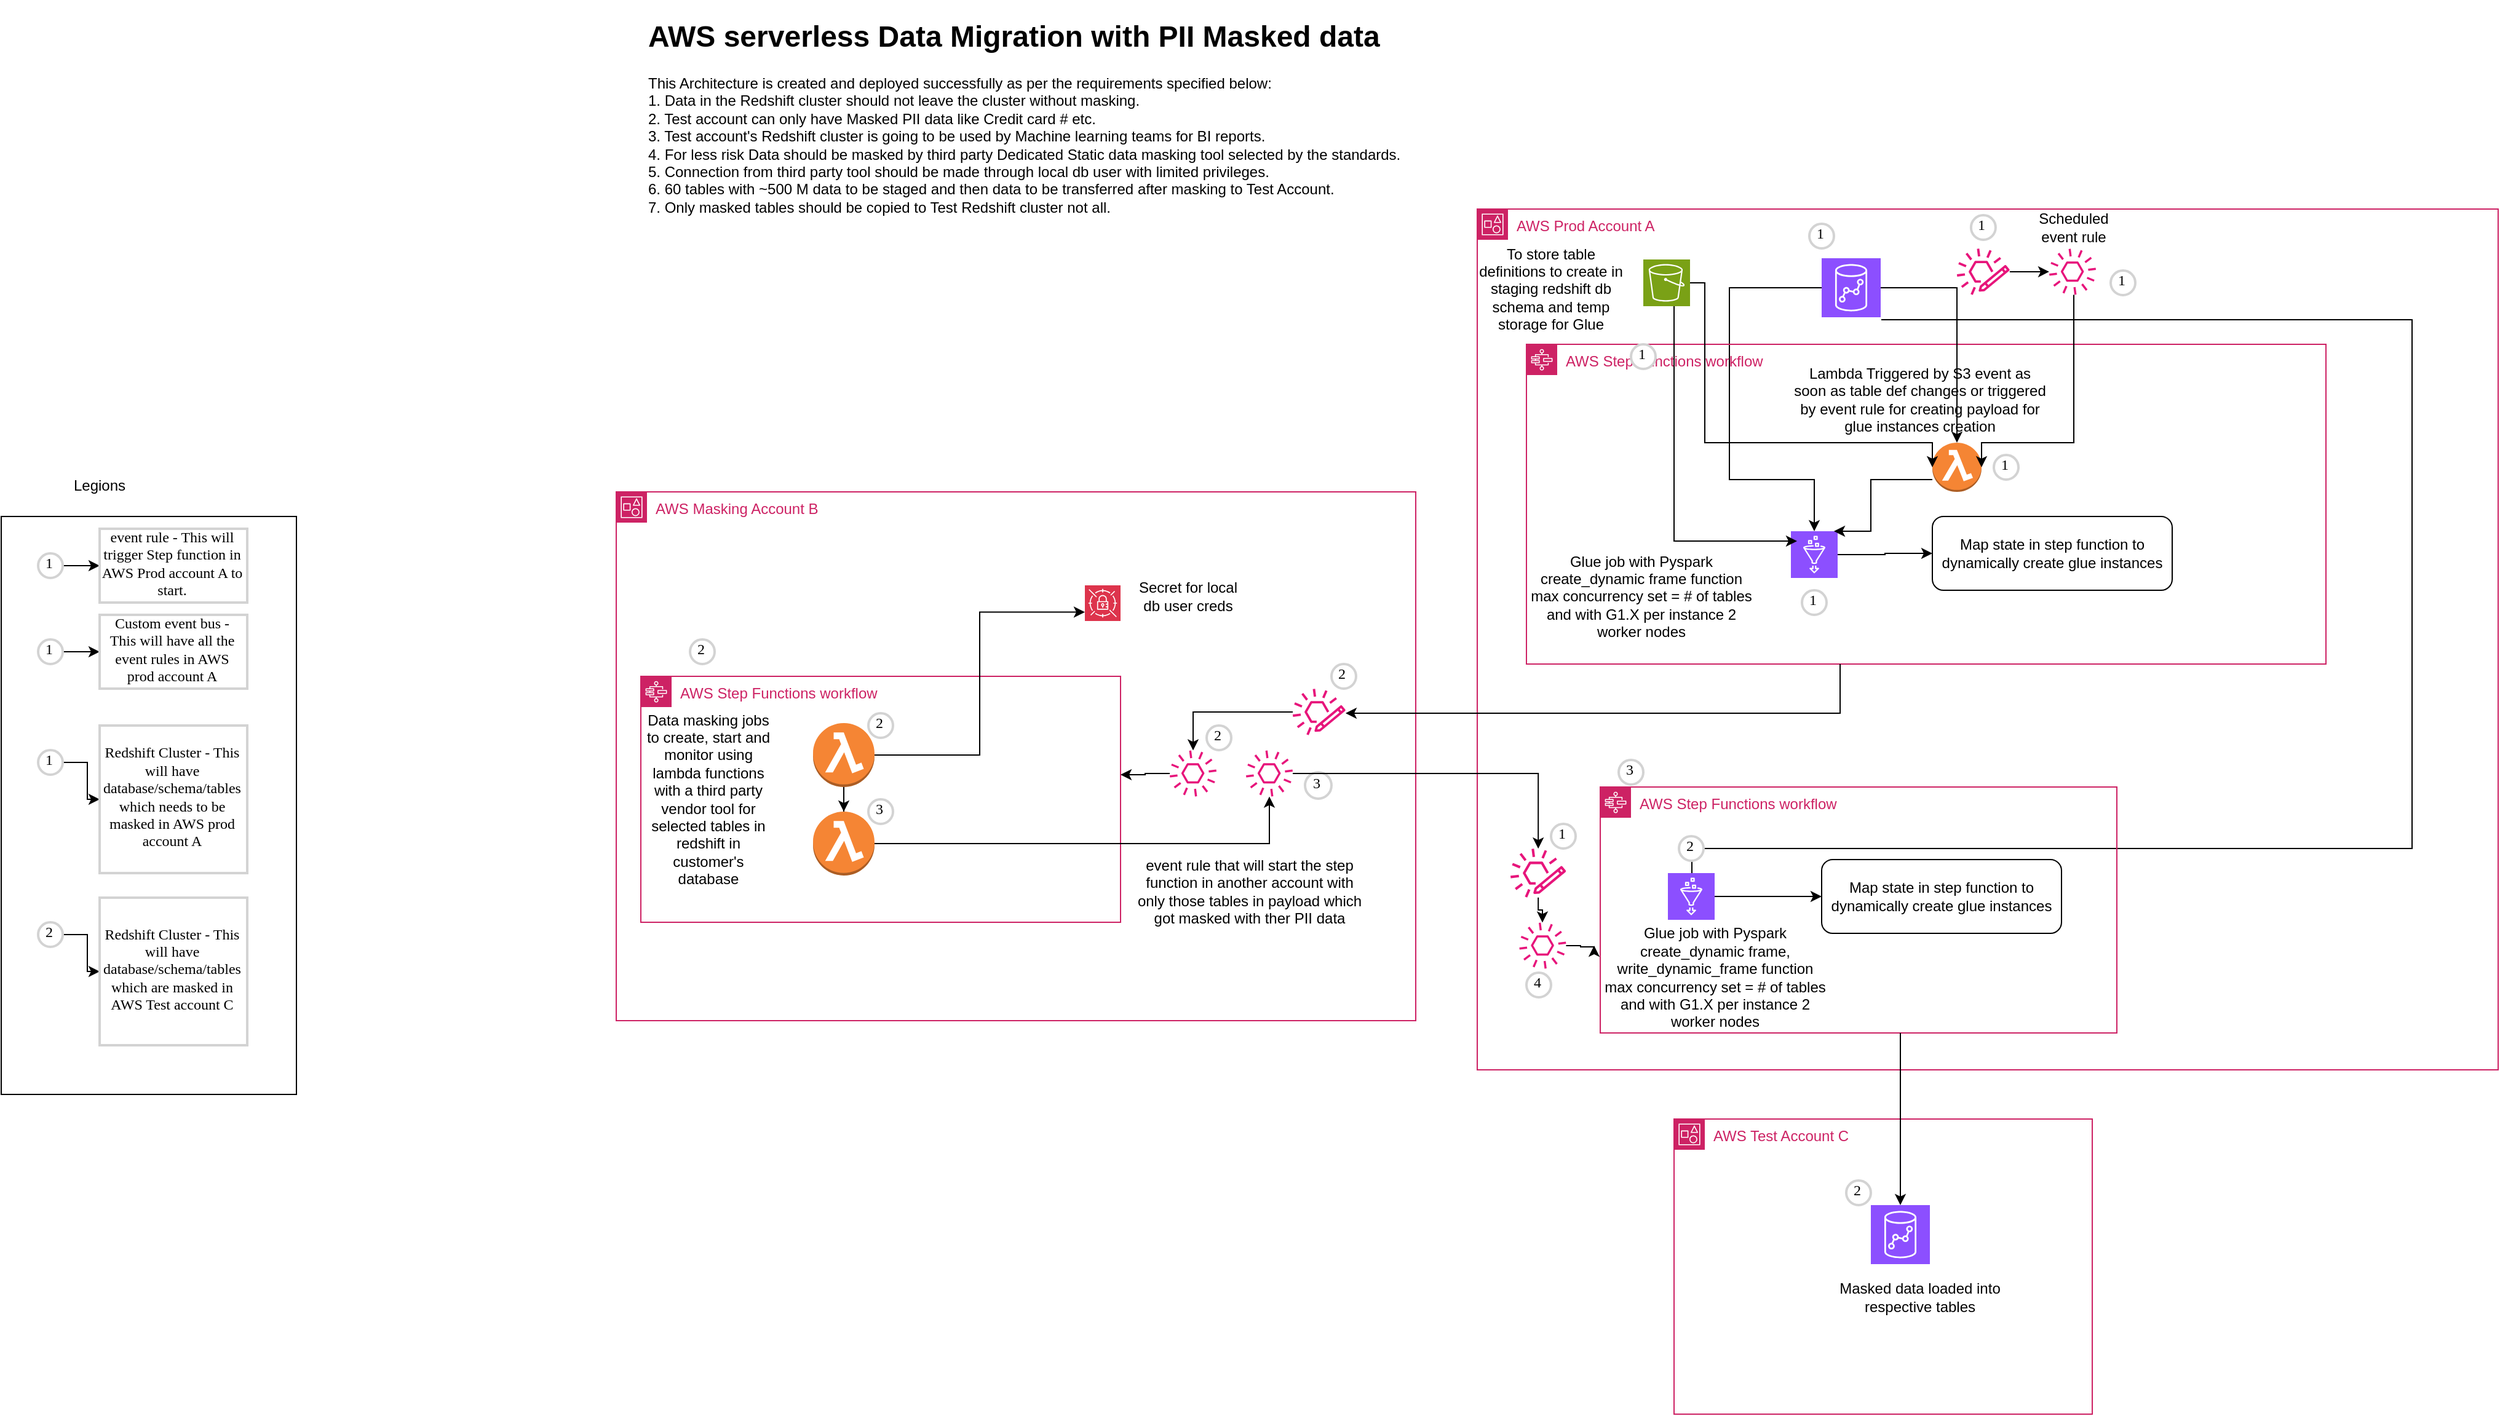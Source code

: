 <mxfile version="22.1.11" type="github">
  <diagram name="Page-1" id="drPBE6jf5KuJ7vDPj_UH">
    <mxGraphModel dx="3725" dy="2408" grid="1" gridSize="10" guides="1" tooltips="1" connect="1" arrows="1" fold="1" page="1" pageScale="1" pageWidth="850" pageHeight="1100" math="0" shadow="0">
      <root>
        <mxCell id="0" />
        <mxCell id="1" parent="0" />
        <mxCell id="bnxsAqVlUkiiz6HuOmoy-1" value="AWS Masking Account B" style="points=[[0,0],[0.25,0],[0.5,0],[0.75,0],[1,0],[1,0.25],[1,0.5],[1,0.75],[1,1],[0.75,1],[0.5,1],[0.25,1],[0,1],[0,0.75],[0,0.5],[0,0.25]];outlineConnect=0;gradientColor=none;html=1;whiteSpace=wrap;fontSize=12;fontStyle=0;container=1;pointerEvents=0;collapsible=0;recursiveResize=0;shape=mxgraph.aws4.group;grIcon=mxgraph.aws4.group_account;strokeColor=#CD2264;fillColor=none;verticalAlign=top;align=left;spacingLeft=30;fontColor=#CD2264;dashed=0;" vertex="1" parent="1">
          <mxGeometry x="-340" y="160" width="650" height="430" as="geometry" />
        </mxCell>
        <mxCell id="bnxsAqVlUkiiz6HuOmoy-35" value="AWS Step Functions workflow" style="points=[[0,0],[0.25,0],[0.5,0],[0.75,0],[1,0],[1,0.25],[1,0.5],[1,0.75],[1,1],[0.75,1],[0.5,1],[0.25,1],[0,1],[0,0.75],[0,0.5],[0,0.25]];outlineConnect=0;gradientColor=none;html=1;whiteSpace=wrap;fontSize=12;fontStyle=0;container=1;pointerEvents=0;collapsible=0;recursiveResize=0;shape=mxgraph.aws4.group;grIcon=mxgraph.aws4.group_aws_step_functions_workflow;strokeColor=#CD2264;fillColor=none;verticalAlign=top;align=left;spacingLeft=30;fontColor=#CD2264;dashed=0;" vertex="1" parent="bnxsAqVlUkiiz6HuOmoy-1">
          <mxGeometry x="20" y="150" width="390" height="200" as="geometry" />
        </mxCell>
        <mxCell id="bnxsAqVlUkiiz6HuOmoy-38" value="" style="edgeStyle=orthogonalEdgeStyle;rounded=0;orthogonalLoop=1;jettySize=auto;html=1;" edge="1" parent="bnxsAqVlUkiiz6HuOmoy-35" source="bnxsAqVlUkiiz6HuOmoy-36" target="bnxsAqVlUkiiz6HuOmoy-37">
          <mxGeometry relative="1" as="geometry" />
        </mxCell>
        <mxCell id="bnxsAqVlUkiiz6HuOmoy-36" value="" style="outlineConnect=0;dashed=0;verticalLabelPosition=bottom;verticalAlign=top;align=center;html=1;shape=mxgraph.aws3.lambda_function;fillColor=#F58534;gradientColor=none;" vertex="1" parent="bnxsAqVlUkiiz6HuOmoy-35">
          <mxGeometry x="140" y="38" width="50" height="52" as="geometry" />
        </mxCell>
        <mxCell id="bnxsAqVlUkiiz6HuOmoy-37" value="" style="outlineConnect=0;dashed=0;verticalLabelPosition=bottom;verticalAlign=top;align=center;html=1;shape=mxgraph.aws3.lambda_function;fillColor=#F58534;gradientColor=none;" vertex="1" parent="bnxsAqVlUkiiz6HuOmoy-35">
          <mxGeometry x="140" y="110" width="50" height="52" as="geometry" />
        </mxCell>
        <mxCell id="bnxsAqVlUkiiz6HuOmoy-45" value="Data masking jobs to create, start and monitor using lambda functions with a third party vendor tool for selected tables in redshift in customer&#39;s database" style="text;html=1;strokeColor=none;fillColor=none;align=center;verticalAlign=middle;whiteSpace=wrap;rounded=0;" vertex="1" parent="bnxsAqVlUkiiz6HuOmoy-35">
          <mxGeometry y="85" width="110" height="30" as="geometry" />
        </mxCell>
        <mxCell id="bnxsAqVlUkiiz6HuOmoy-57" value="2" style="ellipse;whiteSpace=wrap;html=1;aspect=fixed;strokeWidth=2;fontFamily=Tahoma;spacingBottom=4;spacingRight=2;strokeColor=#d3d3d3;" vertex="1" parent="bnxsAqVlUkiiz6HuOmoy-35">
          <mxGeometry x="185" y="30" width="20" height="20" as="geometry" />
        </mxCell>
        <mxCell id="bnxsAqVlUkiiz6HuOmoy-58" value="3" style="ellipse;whiteSpace=wrap;html=1;aspect=fixed;strokeWidth=2;fontFamily=Tahoma;spacingBottom=4;spacingRight=2;strokeColor=#d3d3d3;" vertex="1" parent="bnxsAqVlUkiiz6HuOmoy-35">
          <mxGeometry x="185" y="100" width="20" height="20" as="geometry" />
        </mxCell>
        <mxCell id="bnxsAqVlUkiiz6HuOmoy-43" value="" style="edgeStyle=orthogonalEdgeStyle;rounded=0;orthogonalLoop=1;jettySize=auto;html=1;" edge="1" parent="bnxsAqVlUkiiz6HuOmoy-1" source="bnxsAqVlUkiiz6HuOmoy-41" target="bnxsAqVlUkiiz6HuOmoy-42">
          <mxGeometry relative="1" as="geometry" />
        </mxCell>
        <mxCell id="bnxsAqVlUkiiz6HuOmoy-41" value="" style="sketch=0;outlineConnect=0;fontColor=#232F3E;gradientColor=none;fillColor=#E7157B;strokeColor=none;dashed=0;verticalLabelPosition=bottom;verticalAlign=top;align=center;html=1;fontSize=12;fontStyle=0;aspect=fixed;pointerEvents=1;shape=mxgraph.aws4.eventbridge_custom_event_bus_resource;" vertex="1" parent="bnxsAqVlUkiiz6HuOmoy-1">
          <mxGeometry x="550" y="160" width="42.96" height="38" as="geometry" />
        </mxCell>
        <mxCell id="bnxsAqVlUkiiz6HuOmoy-44" style="edgeStyle=orthogonalEdgeStyle;rounded=0;orthogonalLoop=1;jettySize=auto;html=1;" edge="1" parent="bnxsAqVlUkiiz6HuOmoy-1" source="bnxsAqVlUkiiz6HuOmoy-42" target="bnxsAqVlUkiiz6HuOmoy-35">
          <mxGeometry relative="1" as="geometry">
            <Array as="points">
              <mxPoint x="430" y="229" />
              <mxPoint x="430" y="230" />
            </Array>
          </mxGeometry>
        </mxCell>
        <mxCell id="bnxsAqVlUkiiz6HuOmoy-42" value="" style="sketch=0;outlineConnect=0;fontColor=#232F3E;gradientColor=none;fillColor=#E7157B;strokeColor=none;dashed=0;verticalLabelPosition=bottom;verticalAlign=top;align=center;html=1;fontSize=12;fontStyle=0;aspect=fixed;pointerEvents=1;shape=mxgraph.aws4.event;" vertex="1" parent="bnxsAqVlUkiiz6HuOmoy-1">
          <mxGeometry x="450.0" y="210" width="38" height="38" as="geometry" />
        </mxCell>
        <mxCell id="bnxsAqVlUkiiz6HuOmoy-47" style="edgeStyle=orthogonalEdgeStyle;rounded=0;orthogonalLoop=1;jettySize=auto;html=1;" edge="1" parent="bnxsAqVlUkiiz6HuOmoy-1" source="bnxsAqVlUkiiz6HuOmoy-37" target="bnxsAqVlUkiiz6HuOmoy-48">
          <mxGeometry relative="1" as="geometry" />
        </mxCell>
        <mxCell id="bnxsAqVlUkiiz6HuOmoy-48" value="" style="sketch=0;outlineConnect=0;fontColor=#232F3E;gradientColor=none;fillColor=#E7157B;strokeColor=none;dashed=0;verticalLabelPosition=bottom;verticalAlign=top;align=center;html=1;fontSize=12;fontStyle=0;aspect=fixed;pointerEvents=1;shape=mxgraph.aws4.event;" vertex="1" parent="bnxsAqVlUkiiz6HuOmoy-1">
          <mxGeometry x="512" y="210" width="38" height="38" as="geometry" />
        </mxCell>
        <mxCell id="bnxsAqVlUkiiz6HuOmoy-54" value="event rule that will start the step function in another account with only those tables in payload which got masked with ther PII data" style="text;html=1;strokeColor=none;fillColor=none;align=center;verticalAlign=middle;whiteSpace=wrap;rounded=0;" vertex="1" parent="bnxsAqVlUkiiz6HuOmoy-1">
          <mxGeometry x="420" y="310" width="190" height="30" as="geometry" />
        </mxCell>
        <mxCell id="bnxsAqVlUkiiz6HuOmoy-65" value="3" style="ellipse;whiteSpace=wrap;html=1;aspect=fixed;strokeWidth=2;fontFamily=Tahoma;spacingBottom=4;spacingRight=2;strokeColor=#d3d3d3;" vertex="1" parent="bnxsAqVlUkiiz6HuOmoy-1">
          <mxGeometry x="560" y="228" width="21.48" height="21.48" as="geometry" />
        </mxCell>
        <mxCell id="bnxsAqVlUkiiz6HuOmoy-69" value="2" style="ellipse;whiteSpace=wrap;html=1;aspect=fixed;strokeWidth=2;fontFamily=Tahoma;spacingBottom=4;spacingRight=2;strokeColor=#d3d3d3;" vertex="1" parent="bnxsAqVlUkiiz6HuOmoy-1">
          <mxGeometry x="60" y="120" width="20" height="20" as="geometry" />
        </mxCell>
        <mxCell id="bnxsAqVlUkiiz6HuOmoy-60" value="2" style="ellipse;whiteSpace=wrap;html=1;aspect=fixed;strokeWidth=2;fontFamily=Tahoma;spacingBottom=4;spacingRight=2;strokeColor=#d3d3d3;" vertex="1" parent="bnxsAqVlUkiiz6HuOmoy-1">
          <mxGeometry x="480" y="190" width="20" height="20" as="geometry" />
        </mxCell>
        <mxCell id="bnxsAqVlUkiiz6HuOmoy-110" value="2" style="ellipse;whiteSpace=wrap;html=1;aspect=fixed;strokeWidth=2;fontFamily=Tahoma;spacingBottom=4;spacingRight=2;strokeColor=#d3d3d3;" vertex="1" parent="bnxsAqVlUkiiz6HuOmoy-1">
          <mxGeometry x="581.48" y="140" width="20" height="20" as="geometry" />
        </mxCell>
        <mxCell id="bnxsAqVlUkiiz6HuOmoy-122" value="" style="sketch=0;points=[[0,0,0],[0.25,0,0],[0.5,0,0],[0.75,0,0],[1,0,0],[0,1,0],[0.25,1,0],[0.5,1,0],[0.75,1,0],[1,1,0],[0,0.25,0],[0,0.5,0],[0,0.75,0],[1,0.25,0],[1,0.5,0],[1,0.75,0]];outlineConnect=0;fontColor=#232F3E;fillColor=#DD344C;strokeColor=#ffffff;dashed=0;verticalLabelPosition=bottom;verticalAlign=top;align=center;html=1;fontSize=12;fontStyle=0;aspect=fixed;shape=mxgraph.aws4.resourceIcon;resIcon=mxgraph.aws4.secrets_manager;" vertex="1" parent="bnxsAqVlUkiiz6HuOmoy-1">
          <mxGeometry x="381" y="76" width="29" height="29" as="geometry" />
        </mxCell>
        <mxCell id="bnxsAqVlUkiiz6HuOmoy-125" value="Secret for local db user creds" style="text;html=1;strokeColor=none;fillColor=none;align=center;verticalAlign=middle;whiteSpace=wrap;rounded=0;" vertex="1" parent="bnxsAqVlUkiiz6HuOmoy-1">
          <mxGeometry x="420" y="70" width="90" height="30" as="geometry" />
        </mxCell>
        <mxCell id="bnxsAqVlUkiiz6HuOmoy-128" style="edgeStyle=orthogonalEdgeStyle;rounded=0;orthogonalLoop=1;jettySize=auto;html=1;entryX=0;entryY=0.75;entryDx=0;entryDy=0;entryPerimeter=0;" edge="1" parent="bnxsAqVlUkiiz6HuOmoy-1" source="bnxsAqVlUkiiz6HuOmoy-36" target="bnxsAqVlUkiiz6HuOmoy-122">
          <mxGeometry relative="1" as="geometry" />
        </mxCell>
        <mxCell id="bnxsAqVlUkiiz6HuOmoy-2" value="AWS Test Account C" style="points=[[0,0],[0.25,0],[0.5,0],[0.75,0],[1,0],[1,0.25],[1,0.5],[1,0.75],[1,1],[0.75,1],[0.5,1],[0.25,1],[0,1],[0,0.75],[0,0.5],[0,0.25]];outlineConnect=0;gradientColor=none;html=1;whiteSpace=wrap;fontSize=12;fontStyle=0;container=1;pointerEvents=0;collapsible=0;recursiveResize=0;shape=mxgraph.aws4.group;grIcon=mxgraph.aws4.group_account;strokeColor=#CD2264;fillColor=none;verticalAlign=top;align=left;spacingLeft=30;fontColor=#CD2264;dashed=0;" vertex="1" parent="1">
          <mxGeometry x="520" y="670" width="340" height="240" as="geometry" />
        </mxCell>
        <mxCell id="bnxsAqVlUkiiz6HuOmoy-7" value="" style="sketch=0;points=[[0,0,0],[0.25,0,0],[0.5,0,0],[0.75,0,0],[1,0,0],[0,1,0],[0.25,1,0],[0.5,1,0],[0.75,1,0],[1,1,0],[0,0.25,0],[0,0.5,0],[0,0.75,0],[1,0.25,0],[1,0.5,0],[1,0.75,0]];outlineConnect=0;fontColor=#232F3E;fillColor=#8C4FFF;strokeColor=#ffffff;dashed=0;verticalLabelPosition=bottom;verticalAlign=top;align=center;html=1;fontSize=12;fontStyle=0;aspect=fixed;shape=mxgraph.aws4.resourceIcon;resIcon=mxgraph.aws4.redshift;" vertex="1" parent="bnxsAqVlUkiiz6HuOmoy-2">
          <mxGeometry x="160" y="70" width="48" height="48" as="geometry" />
        </mxCell>
        <mxCell id="bnxsAqVlUkiiz6HuOmoy-76" value="2" style="ellipse;whiteSpace=wrap;html=1;aspect=fixed;strokeWidth=2;fontFamily=Tahoma;spacingBottom=4;spacingRight=2;strokeColor=#d3d3d3;" vertex="1" parent="bnxsAqVlUkiiz6HuOmoy-2">
          <mxGeometry x="140" y="50" width="20" height="20" as="geometry" />
        </mxCell>
        <mxCell id="bnxsAqVlUkiiz6HuOmoy-127" value="Masked data loaded into respective tables" style="text;html=1;strokeColor=none;fillColor=none;align=center;verticalAlign=middle;whiteSpace=wrap;rounded=0;" vertex="1" parent="bnxsAqVlUkiiz6HuOmoy-2">
          <mxGeometry x="130" y="130" width="140" height="30" as="geometry" />
        </mxCell>
        <mxCell id="bnxsAqVlUkiiz6HuOmoy-3" value="AWS Prod Account A" style="points=[[0,0],[0.25,0],[0.5,0],[0.75,0],[1,0],[1,0.25],[1,0.5],[1,0.75],[1,1],[0.75,1],[0.5,1],[0.25,1],[0,1],[0,0.75],[0,0.5],[0,0.25]];outlineConnect=0;gradientColor=none;html=1;whiteSpace=wrap;fontSize=12;fontStyle=0;container=1;pointerEvents=0;collapsible=0;recursiveResize=0;shape=mxgraph.aws4.group;grIcon=mxgraph.aws4.group_account;strokeColor=#CD2264;fillColor=none;verticalAlign=top;align=left;spacingLeft=30;fontColor=#CD2264;dashed=0;" vertex="1" parent="1">
          <mxGeometry x="360" y="-70" width="830" height="700" as="geometry" />
        </mxCell>
        <mxCell id="bnxsAqVlUkiiz6HuOmoy-107" style="edgeStyle=orthogonalEdgeStyle;rounded=0;orthogonalLoop=1;jettySize=auto;html=1;" edge="1" parent="bnxsAqVlUkiiz6HuOmoy-3" source="bnxsAqVlUkiiz6HuOmoy-5" target="bnxsAqVlUkiiz6HuOmoy-10">
          <mxGeometry relative="1" as="geometry">
            <Array as="points">
              <mxPoint x="205" y="64" />
              <mxPoint x="205" y="220" />
            </Array>
          </mxGeometry>
        </mxCell>
        <mxCell id="bnxsAqVlUkiiz6HuOmoy-5" value="" style="sketch=0;points=[[0,0,0],[0.25,0,0],[0.5,0,0],[0.75,0,0],[1,0,0],[0,1,0],[0.25,1,0],[0.5,1,0],[0.75,1,0],[1,1,0],[0,0.25,0],[0,0.5,0],[0,0.75,0],[1,0.25,0],[1,0.5,0],[1,0.75,0]];outlineConnect=0;fontColor=#232F3E;fillColor=#8C4FFF;strokeColor=#ffffff;dashed=0;verticalLabelPosition=bottom;verticalAlign=top;align=center;html=1;fontSize=12;fontStyle=0;aspect=fixed;shape=mxgraph.aws4.resourceIcon;resIcon=mxgraph.aws4.redshift;" vertex="1" parent="bnxsAqVlUkiiz6HuOmoy-3">
          <mxGeometry x="280" y="40" width="48" height="48" as="geometry" />
        </mxCell>
        <mxCell id="bnxsAqVlUkiiz6HuOmoy-8" value="AWS Step Functions workflow" style="points=[[0,0],[0.25,0],[0.5,0],[0.75,0],[1,0],[1,0.25],[1,0.5],[1,0.75],[1,1],[0.75,1],[0.5,1],[0.25,1],[0,1],[0,0.75],[0,0.5],[0,0.25]];outlineConnect=0;gradientColor=none;html=1;whiteSpace=wrap;fontSize=12;fontStyle=0;container=1;pointerEvents=0;collapsible=0;recursiveResize=0;shape=mxgraph.aws4.group;grIcon=mxgraph.aws4.group_aws_step_functions_workflow;strokeColor=#CD2264;fillColor=none;verticalAlign=top;align=left;spacingLeft=30;fontColor=#CD2264;dashed=0;" vertex="1" parent="bnxsAqVlUkiiz6HuOmoy-3">
          <mxGeometry x="40" y="110" width="650" height="260" as="geometry" />
        </mxCell>
        <mxCell id="bnxsAqVlUkiiz6HuOmoy-9" value="" style="outlineConnect=0;dashed=0;verticalLabelPosition=bottom;verticalAlign=top;align=center;html=1;shape=mxgraph.aws3.lambda_function;fillColor=#F58534;gradientColor=none;" vertex="1" parent="bnxsAqVlUkiiz6HuOmoy-8">
          <mxGeometry x="330" y="80" width="40" height="40" as="geometry" />
        </mxCell>
        <mxCell id="bnxsAqVlUkiiz6HuOmoy-22" value="" style="edgeStyle=orthogonalEdgeStyle;rounded=0;orthogonalLoop=1;jettySize=auto;html=1;" edge="1" parent="bnxsAqVlUkiiz6HuOmoy-8" source="bnxsAqVlUkiiz6HuOmoy-10" target="bnxsAqVlUkiiz6HuOmoy-21">
          <mxGeometry relative="1" as="geometry" />
        </mxCell>
        <mxCell id="bnxsAqVlUkiiz6HuOmoy-10" value="" style="sketch=0;points=[[0,0,0],[0.25,0,0],[0.5,0,0],[0.75,0,0],[1,0,0],[0,1,0],[0.25,1,0],[0.5,1,0],[0.75,1,0],[1,1,0],[0,0.25,0],[0,0.5,0],[0,0.75,0],[1,0.25,0],[1,0.5,0],[1,0.75,0]];outlineConnect=0;fontColor=#232F3E;fillColor=#8C4FFF;strokeColor=#ffffff;dashed=0;verticalLabelPosition=bottom;verticalAlign=top;align=center;html=1;fontSize=12;fontStyle=0;aspect=fixed;shape=mxgraph.aws4.resourceIcon;resIcon=mxgraph.aws4.glue;" vertex="1" parent="bnxsAqVlUkiiz6HuOmoy-8">
          <mxGeometry x="215" y="152" width="38" height="38" as="geometry" />
        </mxCell>
        <mxCell id="bnxsAqVlUkiiz6HuOmoy-20" style="edgeStyle=orthogonalEdgeStyle;rounded=0;orthogonalLoop=1;jettySize=auto;html=1;" edge="1" parent="bnxsAqVlUkiiz6HuOmoy-8" source="bnxsAqVlUkiiz6HuOmoy-9">
          <mxGeometry relative="1" as="geometry">
            <mxPoint x="250" y="152" as="targetPoint" />
            <Array as="points">
              <mxPoint x="280" y="110" />
              <mxPoint x="280" y="152" />
            </Array>
          </mxGeometry>
        </mxCell>
        <mxCell id="bnxsAqVlUkiiz6HuOmoy-21" value="Map state in step function to dynamically create glue instances" style="rounded=1;whiteSpace=wrap;html=1;" vertex="1" parent="bnxsAqVlUkiiz6HuOmoy-8">
          <mxGeometry x="330" y="140" width="195" height="60" as="geometry" />
        </mxCell>
        <mxCell id="bnxsAqVlUkiiz6HuOmoy-56" value="1" style="ellipse;whiteSpace=wrap;html=1;aspect=fixed;strokeWidth=2;fontFamily=Tahoma;spacingBottom=4;spacingRight=2;strokeColor=#d3d3d3;" vertex="1" parent="bnxsAqVlUkiiz6HuOmoy-8">
          <mxGeometry x="380" y="90" width="20" height="20" as="geometry" />
        </mxCell>
        <mxCell id="bnxsAqVlUkiiz6HuOmoy-71" value="1" style="ellipse;whiteSpace=wrap;html=1;aspect=fixed;strokeWidth=2;fontFamily=Tahoma;spacingBottom=4;spacingRight=2;strokeColor=#d3d3d3;" vertex="1" parent="bnxsAqVlUkiiz6HuOmoy-8">
          <mxGeometry x="224" y="200" width="20" height="20" as="geometry" />
        </mxCell>
        <mxCell id="bnxsAqVlUkiiz6HuOmoy-77" value="Glue job with Pyspark create_dynamic frame function max concurrency set = # of tables and with G1.X per instance 2 worker nodes" style="text;html=1;strokeColor=none;fillColor=none;align=center;verticalAlign=middle;whiteSpace=wrap;rounded=0;" vertex="1" parent="bnxsAqVlUkiiz6HuOmoy-8">
          <mxGeometry y="190" width="187" height="30" as="geometry" />
        </mxCell>
        <mxCell id="bnxsAqVlUkiiz6HuOmoy-93" value="Lambda Triggered by S3 event as soon as table def changes or triggered by event rule for creating payload for glue instances creation" style="text;html=1;strokeColor=none;fillColor=none;align=center;verticalAlign=middle;whiteSpace=wrap;rounded=0;" vertex="1" parent="bnxsAqVlUkiiz6HuOmoy-8">
          <mxGeometry x="215" y="30" width="210" height="30" as="geometry" />
        </mxCell>
        <mxCell id="bnxsAqVlUkiiz6HuOmoy-108" style="edgeStyle=orthogonalEdgeStyle;rounded=0;orthogonalLoop=1;jettySize=auto;html=1;" edge="1" parent="bnxsAqVlUkiiz6HuOmoy-8">
          <mxGeometry relative="1" as="geometry">
            <mxPoint x="288.5" y="-20" as="sourcePoint" />
            <mxPoint x="134.5" y="440" as="targetPoint" />
            <Array as="points">
              <mxPoint x="720" y="-20" />
              <mxPoint x="720" y="410" />
              <mxPoint x="135" y="410" />
            </Array>
          </mxGeometry>
        </mxCell>
        <mxCell id="bnxsAqVlUkiiz6HuOmoy-120" style="edgeStyle=orthogonalEdgeStyle;rounded=0;orthogonalLoop=1;jettySize=auto;html=1;" edge="1" parent="bnxsAqVlUkiiz6HuOmoy-3">
          <mxGeometry relative="1" as="geometry">
            <mxPoint x="147.93" y="60" as="sourcePoint" />
            <mxPoint x="260" y="270" as="targetPoint" />
            <Array as="points">
              <mxPoint x="160" y="61" />
              <mxPoint x="160" y="270" />
            </Array>
          </mxGeometry>
        </mxCell>
        <mxCell id="bnxsAqVlUkiiz6HuOmoy-11" value="" style="sketch=0;points=[[0,0,0],[0.25,0,0],[0.5,0,0],[0.75,0,0],[1,0,0],[0,1,0],[0.25,1,0],[0.5,1,0],[0.75,1,0],[1,1,0],[0,0.25,0],[0,0.5,0],[0,0.75,0],[1,0.25,0],[1,0.5,0],[1,0.75,0]];outlineConnect=0;fontColor=#232F3E;fillColor=#7AA116;strokeColor=#ffffff;dashed=0;verticalLabelPosition=bottom;verticalAlign=top;align=center;html=1;fontSize=12;fontStyle=0;aspect=fixed;shape=mxgraph.aws4.resourceIcon;resIcon=mxgraph.aws4.s3;" vertex="1" parent="bnxsAqVlUkiiz6HuOmoy-3">
          <mxGeometry x="135" y="41" width="38" height="38" as="geometry" />
        </mxCell>
        <mxCell id="bnxsAqVlUkiiz6HuOmoy-12" style="edgeStyle=orthogonalEdgeStyle;rounded=0;orthogonalLoop=1;jettySize=auto;html=1;entryX=0;entryY=0.5;entryDx=0;entryDy=0;entryPerimeter=0;" edge="1" parent="bnxsAqVlUkiiz6HuOmoy-3" source="bnxsAqVlUkiiz6HuOmoy-11" target="bnxsAqVlUkiiz6HuOmoy-9">
          <mxGeometry relative="1" as="geometry">
            <Array as="points">
              <mxPoint x="185" y="60" />
              <mxPoint x="185" y="190" />
            </Array>
          </mxGeometry>
        </mxCell>
        <mxCell id="bnxsAqVlUkiiz6HuOmoy-14" value="" style="sketch=0;outlineConnect=0;fontColor=#232F3E;gradientColor=none;fillColor=#E7157B;strokeColor=none;dashed=0;verticalLabelPosition=bottom;verticalAlign=top;align=center;html=1;fontSize=12;fontStyle=0;aspect=fixed;pointerEvents=1;shape=mxgraph.aws4.event;" vertex="1" parent="bnxsAqVlUkiiz6HuOmoy-3">
          <mxGeometry x="465" y="32" width="38" height="38" as="geometry" />
        </mxCell>
        <mxCell id="bnxsAqVlUkiiz6HuOmoy-17" value="" style="edgeStyle=orthogonalEdgeStyle;rounded=0;orthogonalLoop=1;jettySize=auto;html=1;" edge="1" parent="bnxsAqVlUkiiz6HuOmoy-3" source="bnxsAqVlUkiiz6HuOmoy-16" target="bnxsAqVlUkiiz6HuOmoy-14">
          <mxGeometry relative="1" as="geometry" />
        </mxCell>
        <mxCell id="bnxsAqVlUkiiz6HuOmoy-16" value="" style="sketch=0;outlineConnect=0;fontColor=#232F3E;gradientColor=none;fillColor=#E7157B;strokeColor=none;dashed=0;verticalLabelPosition=bottom;verticalAlign=top;align=center;html=1;fontSize=12;fontStyle=0;aspect=fixed;pointerEvents=1;shape=mxgraph.aws4.eventbridge_custom_event_bus_resource;" vertex="1" parent="bnxsAqVlUkiiz6HuOmoy-3">
          <mxGeometry x="389.96" y="32" width="42.96" height="38" as="geometry" />
        </mxCell>
        <mxCell id="bnxsAqVlUkiiz6HuOmoy-19" style="edgeStyle=orthogonalEdgeStyle;rounded=0;orthogonalLoop=1;jettySize=auto;html=1;entryX=1;entryY=0.5;entryDx=0;entryDy=0;entryPerimeter=0;" edge="1" parent="bnxsAqVlUkiiz6HuOmoy-3" source="bnxsAqVlUkiiz6HuOmoy-14" target="bnxsAqVlUkiiz6HuOmoy-9">
          <mxGeometry relative="1" as="geometry">
            <Array as="points">
              <mxPoint x="485" y="190" />
            </Array>
          </mxGeometry>
        </mxCell>
        <mxCell id="bnxsAqVlUkiiz6HuOmoy-23" value="AWS Step Functions workflow" style="points=[[0,0],[0.25,0],[0.5,0],[0.75,0],[1,0],[1,0.25],[1,0.5],[1,0.75],[1,1],[0.75,1],[0.5,1],[0.25,1],[0,1],[0,0.75],[0,0.5],[0,0.25]];outlineConnect=0;gradientColor=none;html=1;whiteSpace=wrap;fontSize=12;fontStyle=0;container=1;pointerEvents=0;collapsible=0;recursiveResize=0;shape=mxgraph.aws4.group;grIcon=mxgraph.aws4.group_aws_step_functions_workflow;strokeColor=#CD2264;fillColor=none;verticalAlign=top;align=left;spacingLeft=30;fontColor=#CD2264;dashed=0;" vertex="1" parent="bnxsAqVlUkiiz6HuOmoy-3">
          <mxGeometry x="100" y="470" width="420" height="200" as="geometry" />
        </mxCell>
        <mxCell id="bnxsAqVlUkiiz6HuOmoy-25" value="" style="edgeStyle=orthogonalEdgeStyle;rounded=0;orthogonalLoop=1;jettySize=auto;html=1;" edge="1" parent="bnxsAqVlUkiiz6HuOmoy-23" source="bnxsAqVlUkiiz6HuOmoy-26" target="bnxsAqVlUkiiz6HuOmoy-28">
          <mxGeometry relative="1" as="geometry" />
        </mxCell>
        <mxCell id="bnxsAqVlUkiiz6HuOmoy-26" value="" style="sketch=0;points=[[0,0,0],[0.25,0,0],[0.5,0,0],[0.75,0,0],[1,0,0],[0,1,0],[0.25,1,0],[0.5,1,0],[0.75,1,0],[1,1,0],[0,0.25,0],[0,0.5,0],[0,0.75,0],[1,0.25,0],[1,0.5,0],[1,0.75,0]];outlineConnect=0;fontColor=#232F3E;fillColor=#8C4FFF;strokeColor=#ffffff;dashed=0;verticalLabelPosition=bottom;verticalAlign=top;align=center;html=1;fontSize=12;fontStyle=0;aspect=fixed;shape=mxgraph.aws4.resourceIcon;resIcon=mxgraph.aws4.glue;" vertex="1" parent="bnxsAqVlUkiiz6HuOmoy-23">
          <mxGeometry x="55" y="70" width="38" height="38" as="geometry" />
        </mxCell>
        <mxCell id="bnxsAqVlUkiiz6HuOmoy-28" value="Map state in step function to dynamically create glue instances" style="rounded=1;whiteSpace=wrap;html=1;" vertex="1" parent="bnxsAqVlUkiiz6HuOmoy-23">
          <mxGeometry x="180" y="59" width="195" height="60" as="geometry" />
        </mxCell>
        <mxCell id="bnxsAqVlUkiiz6HuOmoy-72" value="2" style="ellipse;whiteSpace=wrap;html=1;aspect=fixed;strokeWidth=2;fontFamily=Tahoma;spacingBottom=4;spacingRight=2;strokeColor=#d3d3d3;" vertex="1" parent="bnxsAqVlUkiiz6HuOmoy-23">
          <mxGeometry x="64" y="40" width="20" height="20" as="geometry" />
        </mxCell>
        <mxCell id="bnxsAqVlUkiiz6HuOmoy-78" value="Glue job with Pyspark create_dynamic frame, write_dynamic_frame function&lt;br&gt;max concurrency set = # of tables and with G1.X per instance 2 worker nodes" style="text;html=1;strokeColor=none;fillColor=none;align=center;verticalAlign=middle;whiteSpace=wrap;rounded=0;" vertex="1" parent="bnxsAqVlUkiiz6HuOmoy-23">
          <mxGeometry y="140" width="187" height="30" as="geometry" />
        </mxCell>
        <mxCell id="bnxsAqVlUkiiz6HuOmoy-52" value="" style="edgeStyle=orthogonalEdgeStyle;rounded=0;orthogonalLoop=1;jettySize=auto;html=1;" edge="1" parent="bnxsAqVlUkiiz6HuOmoy-3" source="bnxsAqVlUkiiz6HuOmoy-50" target="bnxsAqVlUkiiz6HuOmoy-51">
          <mxGeometry relative="1" as="geometry">
            <Array as="points">
              <mxPoint x="50" y="570" />
              <mxPoint x="53" y="570" />
            </Array>
          </mxGeometry>
        </mxCell>
        <mxCell id="bnxsAqVlUkiiz6HuOmoy-50" value="" style="sketch=0;outlineConnect=0;fontColor=#232F3E;gradientColor=none;fillColor=#E7157B;strokeColor=none;dashed=0;verticalLabelPosition=bottom;verticalAlign=top;align=center;html=1;fontSize=12;fontStyle=0;aspect=fixed;pointerEvents=1;shape=mxgraph.aws4.eventbridge_custom_event_bus_resource;" vertex="1" parent="bnxsAqVlUkiiz6HuOmoy-3">
          <mxGeometry x="27" y="520" width="45.22" height="40" as="geometry" />
        </mxCell>
        <mxCell id="bnxsAqVlUkiiz6HuOmoy-53" value="" style="edgeStyle=orthogonalEdgeStyle;rounded=0;orthogonalLoop=1;jettySize=auto;html=1;" edge="1" parent="bnxsAqVlUkiiz6HuOmoy-3" source="bnxsAqVlUkiiz6HuOmoy-51">
          <mxGeometry relative="1" as="geometry">
            <mxPoint x="95" y="599" as="targetPoint" />
            <Array as="points">
              <mxPoint x="84" y="599" />
              <mxPoint x="84" y="600" />
            </Array>
          </mxGeometry>
        </mxCell>
        <mxCell id="bnxsAqVlUkiiz6HuOmoy-51" value="" style="sketch=0;outlineConnect=0;fontColor=#232F3E;gradientColor=none;fillColor=#E7157B;strokeColor=none;dashed=0;verticalLabelPosition=bottom;verticalAlign=top;align=center;html=1;fontSize=12;fontStyle=0;aspect=fixed;pointerEvents=1;shape=mxgraph.aws4.event;" vertex="1" parent="bnxsAqVlUkiiz6HuOmoy-3">
          <mxGeometry x="34.22" y="580" width="38" height="38" as="geometry" />
        </mxCell>
        <mxCell id="bnxsAqVlUkiiz6HuOmoy-59" value="1" style="ellipse;whiteSpace=wrap;html=1;aspect=fixed;strokeWidth=2;fontFamily=Tahoma;spacingBottom=4;spacingRight=2;strokeColor=#d3d3d3;" vertex="1" parent="bnxsAqVlUkiiz6HuOmoy-3">
          <mxGeometry x="515" y="50" width="20" height="20" as="geometry" />
        </mxCell>
        <mxCell id="bnxsAqVlUkiiz6HuOmoy-68" value="1" style="ellipse;whiteSpace=wrap;html=1;aspect=fixed;strokeWidth=2;fontFamily=Tahoma;spacingBottom=4;spacingRight=2;strokeColor=#d3d3d3;" vertex="1" parent="bnxsAqVlUkiiz6HuOmoy-3">
          <mxGeometry x="125" y="110" width="20" height="20" as="geometry" />
        </mxCell>
        <mxCell id="bnxsAqVlUkiiz6HuOmoy-70" value="3" style="ellipse;whiteSpace=wrap;html=1;aspect=fixed;strokeWidth=2;fontFamily=Tahoma;spacingBottom=4;spacingRight=2;strokeColor=#d3d3d3;" vertex="1" parent="bnxsAqVlUkiiz6HuOmoy-3">
          <mxGeometry x="115" y="448" width="20" height="20" as="geometry" />
        </mxCell>
        <mxCell id="bnxsAqVlUkiiz6HuOmoy-75" value="1" style="ellipse;whiteSpace=wrap;html=1;aspect=fixed;strokeWidth=2;fontFamily=Tahoma;spacingBottom=4;spacingRight=2;strokeColor=#d3d3d3;" vertex="1" parent="bnxsAqVlUkiiz6HuOmoy-3">
          <mxGeometry x="270" y="12" width="20" height="20" as="geometry" />
        </mxCell>
        <mxCell id="bnxsAqVlUkiiz6HuOmoy-66" value="4" style="ellipse;whiteSpace=wrap;html=1;aspect=fixed;strokeWidth=2;fontFamily=Tahoma;spacingBottom=4;spacingRight=2;strokeColor=#d3d3d3;" vertex="1" parent="bnxsAqVlUkiiz6HuOmoy-3">
          <mxGeometry x="40" y="621" width="20" height="20" as="geometry" />
        </mxCell>
        <mxCell id="bnxsAqVlUkiiz6HuOmoy-87" value="To store table definitions to create in staging redshift db schema and temp storage for Glue" style="text;html=1;strokeColor=none;fillColor=none;align=center;verticalAlign=middle;whiteSpace=wrap;rounded=0;" vertex="1" parent="bnxsAqVlUkiiz6HuOmoy-3">
          <mxGeometry y="50" width="120" height="30" as="geometry" />
        </mxCell>
        <mxCell id="bnxsAqVlUkiiz6HuOmoy-94" value="Scheduled event rule" style="text;html=1;strokeColor=none;fillColor=none;align=center;verticalAlign=middle;whiteSpace=wrap;rounded=0;" vertex="1" parent="bnxsAqVlUkiiz6HuOmoy-3">
          <mxGeometry x="455" width="60" height="30" as="geometry" />
        </mxCell>
        <mxCell id="bnxsAqVlUkiiz6HuOmoy-104" value="1" style="ellipse;whiteSpace=wrap;html=1;aspect=fixed;strokeWidth=2;fontFamily=Tahoma;spacingBottom=4;spacingRight=2;strokeColor=#d3d3d3;" vertex="1" parent="bnxsAqVlUkiiz6HuOmoy-3">
          <mxGeometry x="401.44" y="5" width="20" height="20" as="geometry" />
        </mxCell>
        <mxCell id="bnxsAqVlUkiiz6HuOmoy-105" value="1" style="ellipse;whiteSpace=wrap;html=1;aspect=fixed;strokeWidth=2;fontFamily=Tahoma;spacingBottom=4;spacingRight=2;strokeColor=#d3d3d3;" vertex="1" parent="bnxsAqVlUkiiz6HuOmoy-3">
          <mxGeometry x="60.0" y="500" width="20" height="20" as="geometry" />
        </mxCell>
        <mxCell id="bnxsAqVlUkiiz6HuOmoy-106" style="edgeStyle=orthogonalEdgeStyle;rounded=0;orthogonalLoop=1;jettySize=auto;html=1;entryX=0.5;entryY=0;entryDx=0;entryDy=0;entryPerimeter=0;" edge="1" parent="bnxsAqVlUkiiz6HuOmoy-3" source="bnxsAqVlUkiiz6HuOmoy-5" target="bnxsAqVlUkiiz6HuOmoy-9">
          <mxGeometry relative="1" as="geometry" />
        </mxCell>
        <mxCell id="bnxsAqVlUkiiz6HuOmoy-49" style="edgeStyle=orthogonalEdgeStyle;rounded=0;orthogonalLoop=1;jettySize=auto;html=1;" edge="1" parent="1" source="bnxsAqVlUkiiz6HuOmoy-48" target="bnxsAqVlUkiiz6HuOmoy-50">
          <mxGeometry relative="1" as="geometry" />
        </mxCell>
        <mxCell id="bnxsAqVlUkiiz6HuOmoy-55" style="edgeStyle=orthogonalEdgeStyle;rounded=0;orthogonalLoop=1;jettySize=auto;html=1;" edge="1" parent="1" source="bnxsAqVlUkiiz6HuOmoy-23" target="bnxsAqVlUkiiz6HuOmoy-7">
          <mxGeometry relative="1" as="geometry">
            <Array as="points">
              <mxPoint x="704" y="640" />
              <mxPoint x="704" y="640" />
            </Array>
          </mxGeometry>
        </mxCell>
        <mxCell id="bnxsAqVlUkiiz6HuOmoy-82" style="edgeStyle=orthogonalEdgeStyle;rounded=0;orthogonalLoop=1;jettySize=auto;html=1;" edge="1" parent="1" source="bnxsAqVlUkiiz6HuOmoy-8" target="bnxsAqVlUkiiz6HuOmoy-41">
          <mxGeometry relative="1" as="geometry">
            <Array as="points">
              <mxPoint x="655" y="340" />
            </Array>
          </mxGeometry>
        </mxCell>
        <mxCell id="bnxsAqVlUkiiz6HuOmoy-96" value="Legions" style="text;html=1;strokeColor=none;fillColor=none;align=center;verticalAlign=middle;whiteSpace=wrap;rounded=0;" vertex="1" parent="1">
          <mxGeometry x="-790" y="140" width="60" height="30" as="geometry" />
        </mxCell>
        <mxCell id="bnxsAqVlUkiiz6HuOmoy-97" value="" style="rounded=0;whiteSpace=wrap;html=1;" vertex="1" parent="1">
          <mxGeometry x="-840" y="180" width="240" height="470" as="geometry" />
        </mxCell>
        <mxCell id="bnxsAqVlUkiiz6HuOmoy-100" value="" style="edgeStyle=orthogonalEdgeStyle;rounded=0;orthogonalLoop=1;jettySize=auto;html=1;" edge="1" parent="1" source="bnxsAqVlUkiiz6HuOmoy-98" target="bnxsAqVlUkiiz6HuOmoy-99">
          <mxGeometry relative="1" as="geometry" />
        </mxCell>
        <mxCell id="bnxsAqVlUkiiz6HuOmoy-98" value="1" style="ellipse;whiteSpace=wrap;html=1;aspect=fixed;strokeWidth=2;fontFamily=Tahoma;spacingBottom=4;spacingRight=2;strokeColor=#d3d3d3;" vertex="1" parent="1">
          <mxGeometry x="-810" y="210" width="20" height="20" as="geometry" />
        </mxCell>
        <mxCell id="bnxsAqVlUkiiz6HuOmoy-99" value="event rule - This will trigger Step function in AWS Prod account A to start." style="whiteSpace=wrap;html=1;fontFamily=Tahoma;strokeColor=#d3d3d3;strokeWidth=2;spacingBottom=4;spacingRight=2;" vertex="1" parent="1">
          <mxGeometry x="-760" y="190" width="120" height="60" as="geometry" />
        </mxCell>
        <mxCell id="bnxsAqVlUkiiz6HuOmoy-103" value="" style="edgeStyle=orthogonalEdgeStyle;rounded=0;orthogonalLoop=1;jettySize=auto;html=1;" edge="1" parent="1" source="bnxsAqVlUkiiz6HuOmoy-101" target="bnxsAqVlUkiiz6HuOmoy-102">
          <mxGeometry relative="1" as="geometry" />
        </mxCell>
        <mxCell id="bnxsAqVlUkiiz6HuOmoy-101" value="1" style="ellipse;whiteSpace=wrap;html=1;aspect=fixed;strokeWidth=2;fontFamily=Tahoma;spacingBottom=4;spacingRight=2;strokeColor=#d3d3d3;" vertex="1" parent="1">
          <mxGeometry x="-810" y="280" width="20" height="20" as="geometry" />
        </mxCell>
        <mxCell id="bnxsAqVlUkiiz6HuOmoy-102" value="Custom event bus - This will have all the event rules in AWS prod account A" style="whiteSpace=wrap;html=1;fontFamily=Tahoma;strokeColor=#d3d3d3;strokeWidth=2;spacingBottom=4;spacingRight=2;" vertex="1" parent="1">
          <mxGeometry x="-760" y="260" width="120" height="60" as="geometry" />
        </mxCell>
        <mxCell id="bnxsAqVlUkiiz6HuOmoy-114" value="" style="edgeStyle=orthogonalEdgeStyle;rounded=0;orthogonalLoop=1;jettySize=auto;html=1;" edge="1" parent="1" source="bnxsAqVlUkiiz6HuOmoy-115" target="bnxsAqVlUkiiz6HuOmoy-116">
          <mxGeometry relative="1" as="geometry" />
        </mxCell>
        <mxCell id="bnxsAqVlUkiiz6HuOmoy-115" value="1" style="ellipse;whiteSpace=wrap;html=1;aspect=fixed;strokeWidth=2;fontFamily=Tahoma;spacingBottom=4;spacingRight=2;strokeColor=#d3d3d3;" vertex="1" parent="1">
          <mxGeometry x="-810" y="370" width="20" height="20" as="geometry" />
        </mxCell>
        <mxCell id="bnxsAqVlUkiiz6HuOmoy-116" value="Redshift Cluster - This will have database/schema/tables which needs to be masked in AWS prod account A" style="whiteSpace=wrap;html=1;fontFamily=Tahoma;strokeColor=#d3d3d3;strokeWidth=2;spacingBottom=4;spacingRight=2;" vertex="1" parent="1">
          <mxGeometry x="-760" y="350" width="120" height="120" as="geometry" />
        </mxCell>
        <mxCell id="bnxsAqVlUkiiz6HuOmoy-117" value="" style="edgeStyle=orthogonalEdgeStyle;rounded=0;orthogonalLoop=1;jettySize=auto;html=1;" edge="1" parent="1" source="bnxsAqVlUkiiz6HuOmoy-118" target="bnxsAqVlUkiiz6HuOmoy-119">
          <mxGeometry relative="1" as="geometry" />
        </mxCell>
        <mxCell id="bnxsAqVlUkiiz6HuOmoy-118" value="2" style="ellipse;whiteSpace=wrap;html=1;aspect=fixed;strokeWidth=2;fontFamily=Tahoma;spacingBottom=4;spacingRight=2;strokeColor=#d3d3d3;" vertex="1" parent="1">
          <mxGeometry x="-810" y="510" width="20" height="20" as="geometry" />
        </mxCell>
        <mxCell id="bnxsAqVlUkiiz6HuOmoy-119" value="Redshift Cluster - This will have database/schema/tables which are masked in AWS Test account C" style="whiteSpace=wrap;html=1;fontFamily=Tahoma;strokeColor=#d3d3d3;strokeWidth=2;spacingBottom=4;spacingRight=2;" vertex="1" parent="1">
          <mxGeometry x="-760" y="490" width="120" height="120" as="geometry" />
        </mxCell>
        <mxCell id="bnxsAqVlUkiiz6HuOmoy-121" value="&lt;h1&gt;&lt;span style=&quot;background-color: initial;&quot;&gt;AWS serverless Data Migration with PII Masked data&lt;/span&gt;&lt;br&gt;&lt;/h1&gt;&lt;div&gt;&lt;span style=&quot;background-color: initial;&quot;&gt;This Architecture is created and deployed successfully as per the requirements specified below:&lt;/span&gt;&lt;/div&gt;&lt;div&gt;&lt;span style=&quot;background-color: initial;&quot;&gt;1. Data in the Redshift cluster should not leave the cluster without masking.&lt;/span&gt;&lt;/div&gt;&lt;div&gt;&lt;span style=&quot;background-color: initial;&quot;&gt;2. Test account can only have Masked PII data like Credit card # etc.&lt;/span&gt;&lt;/div&gt;&lt;div&gt;&lt;span style=&quot;background-color: initial;&quot;&gt;3. Test account&#39;s Redshift cluster is going to be used by Machine learning teams for BI reports.&lt;/span&gt;&lt;/div&gt;&lt;div&gt;&lt;span style=&quot;background-color: initial;&quot;&gt;4. For less risk Data should be masked by third party Dedicated Static data masking tool selected by the standards.&lt;/span&gt;&lt;/div&gt;&lt;div&gt;&lt;span style=&quot;background-color: initial;&quot;&gt;5. Connection from third party tool should be made through local db user with limited privileges.&lt;/span&gt;&lt;/div&gt;&lt;div&gt;&lt;span style=&quot;background-color: initial;&quot;&gt;6. 60 tables with ~500 M data to be staged and then data to be transferred after masking to Test Account.&lt;/span&gt;&lt;/div&gt;&lt;div&gt;&lt;span style=&quot;background-color: initial;&quot;&gt;7. Only masked tables should be copied to Test Redshift cluster not all.&lt;/span&gt;&lt;/div&gt;&lt;div&gt;&lt;span style=&quot;background-color: initial;&quot;&gt;&lt;br&gt;&lt;/span&gt;&lt;/div&gt;" style="text;html=1;strokeColor=none;fillColor=none;spacing=5;spacingTop=-20;whiteSpace=wrap;overflow=hidden;rounded=0;" vertex="1" parent="1">
          <mxGeometry x="-319" y="-230" width="620" height="180" as="geometry" />
        </mxCell>
      </root>
    </mxGraphModel>
  </diagram>
</mxfile>
